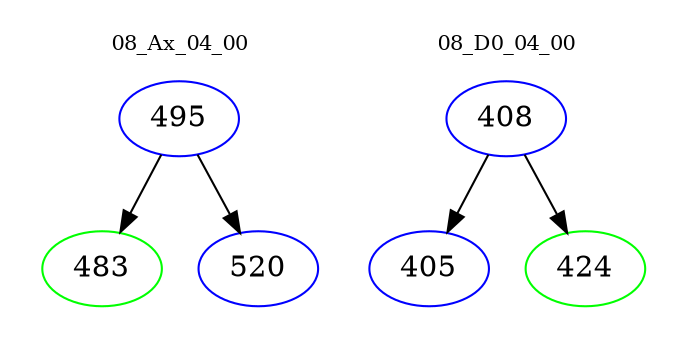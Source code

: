 digraph{
subgraph cluster_0 {
color = white
label = "08_Ax_04_00";
fontsize=10;
T0_495 [label="495", color="blue"]
T0_495 -> T0_483 [color="black"]
T0_483 [label="483", color="green"]
T0_495 -> T0_520 [color="black"]
T0_520 [label="520", color="blue"]
}
subgraph cluster_1 {
color = white
label = "08_D0_04_00";
fontsize=10;
T1_408 [label="408", color="blue"]
T1_408 -> T1_405 [color="black"]
T1_405 [label="405", color="blue"]
T1_408 -> T1_424 [color="black"]
T1_424 [label="424", color="green"]
}
}
